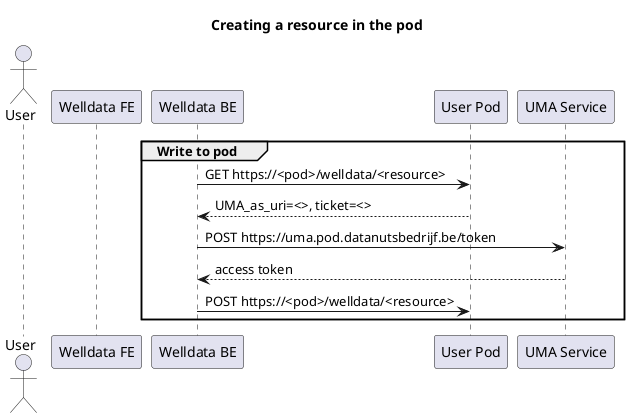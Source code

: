 @startuml
title Creating a resource in the pod
actor "User" as user
participant "Welldata FE" as welldataFE
participant "Welldata BE" as welldataBE
participant "User Pod" as pod
participant "UMA Service" as umaservice

group Write to pod
 welldataBE->pod: GET https://<pod>/welldata/<resource>
 pod-->welldataBE: UMA_as_uri=<>, ticket=<>
 welldataBE->umaservice: POST https://uma.pod.datanutsbedrijf.be/token
 umaservice-->welldataBE: access token
 welldataBE->pod: POST https://<pod>/welldata/<resource>
end

@enduml
